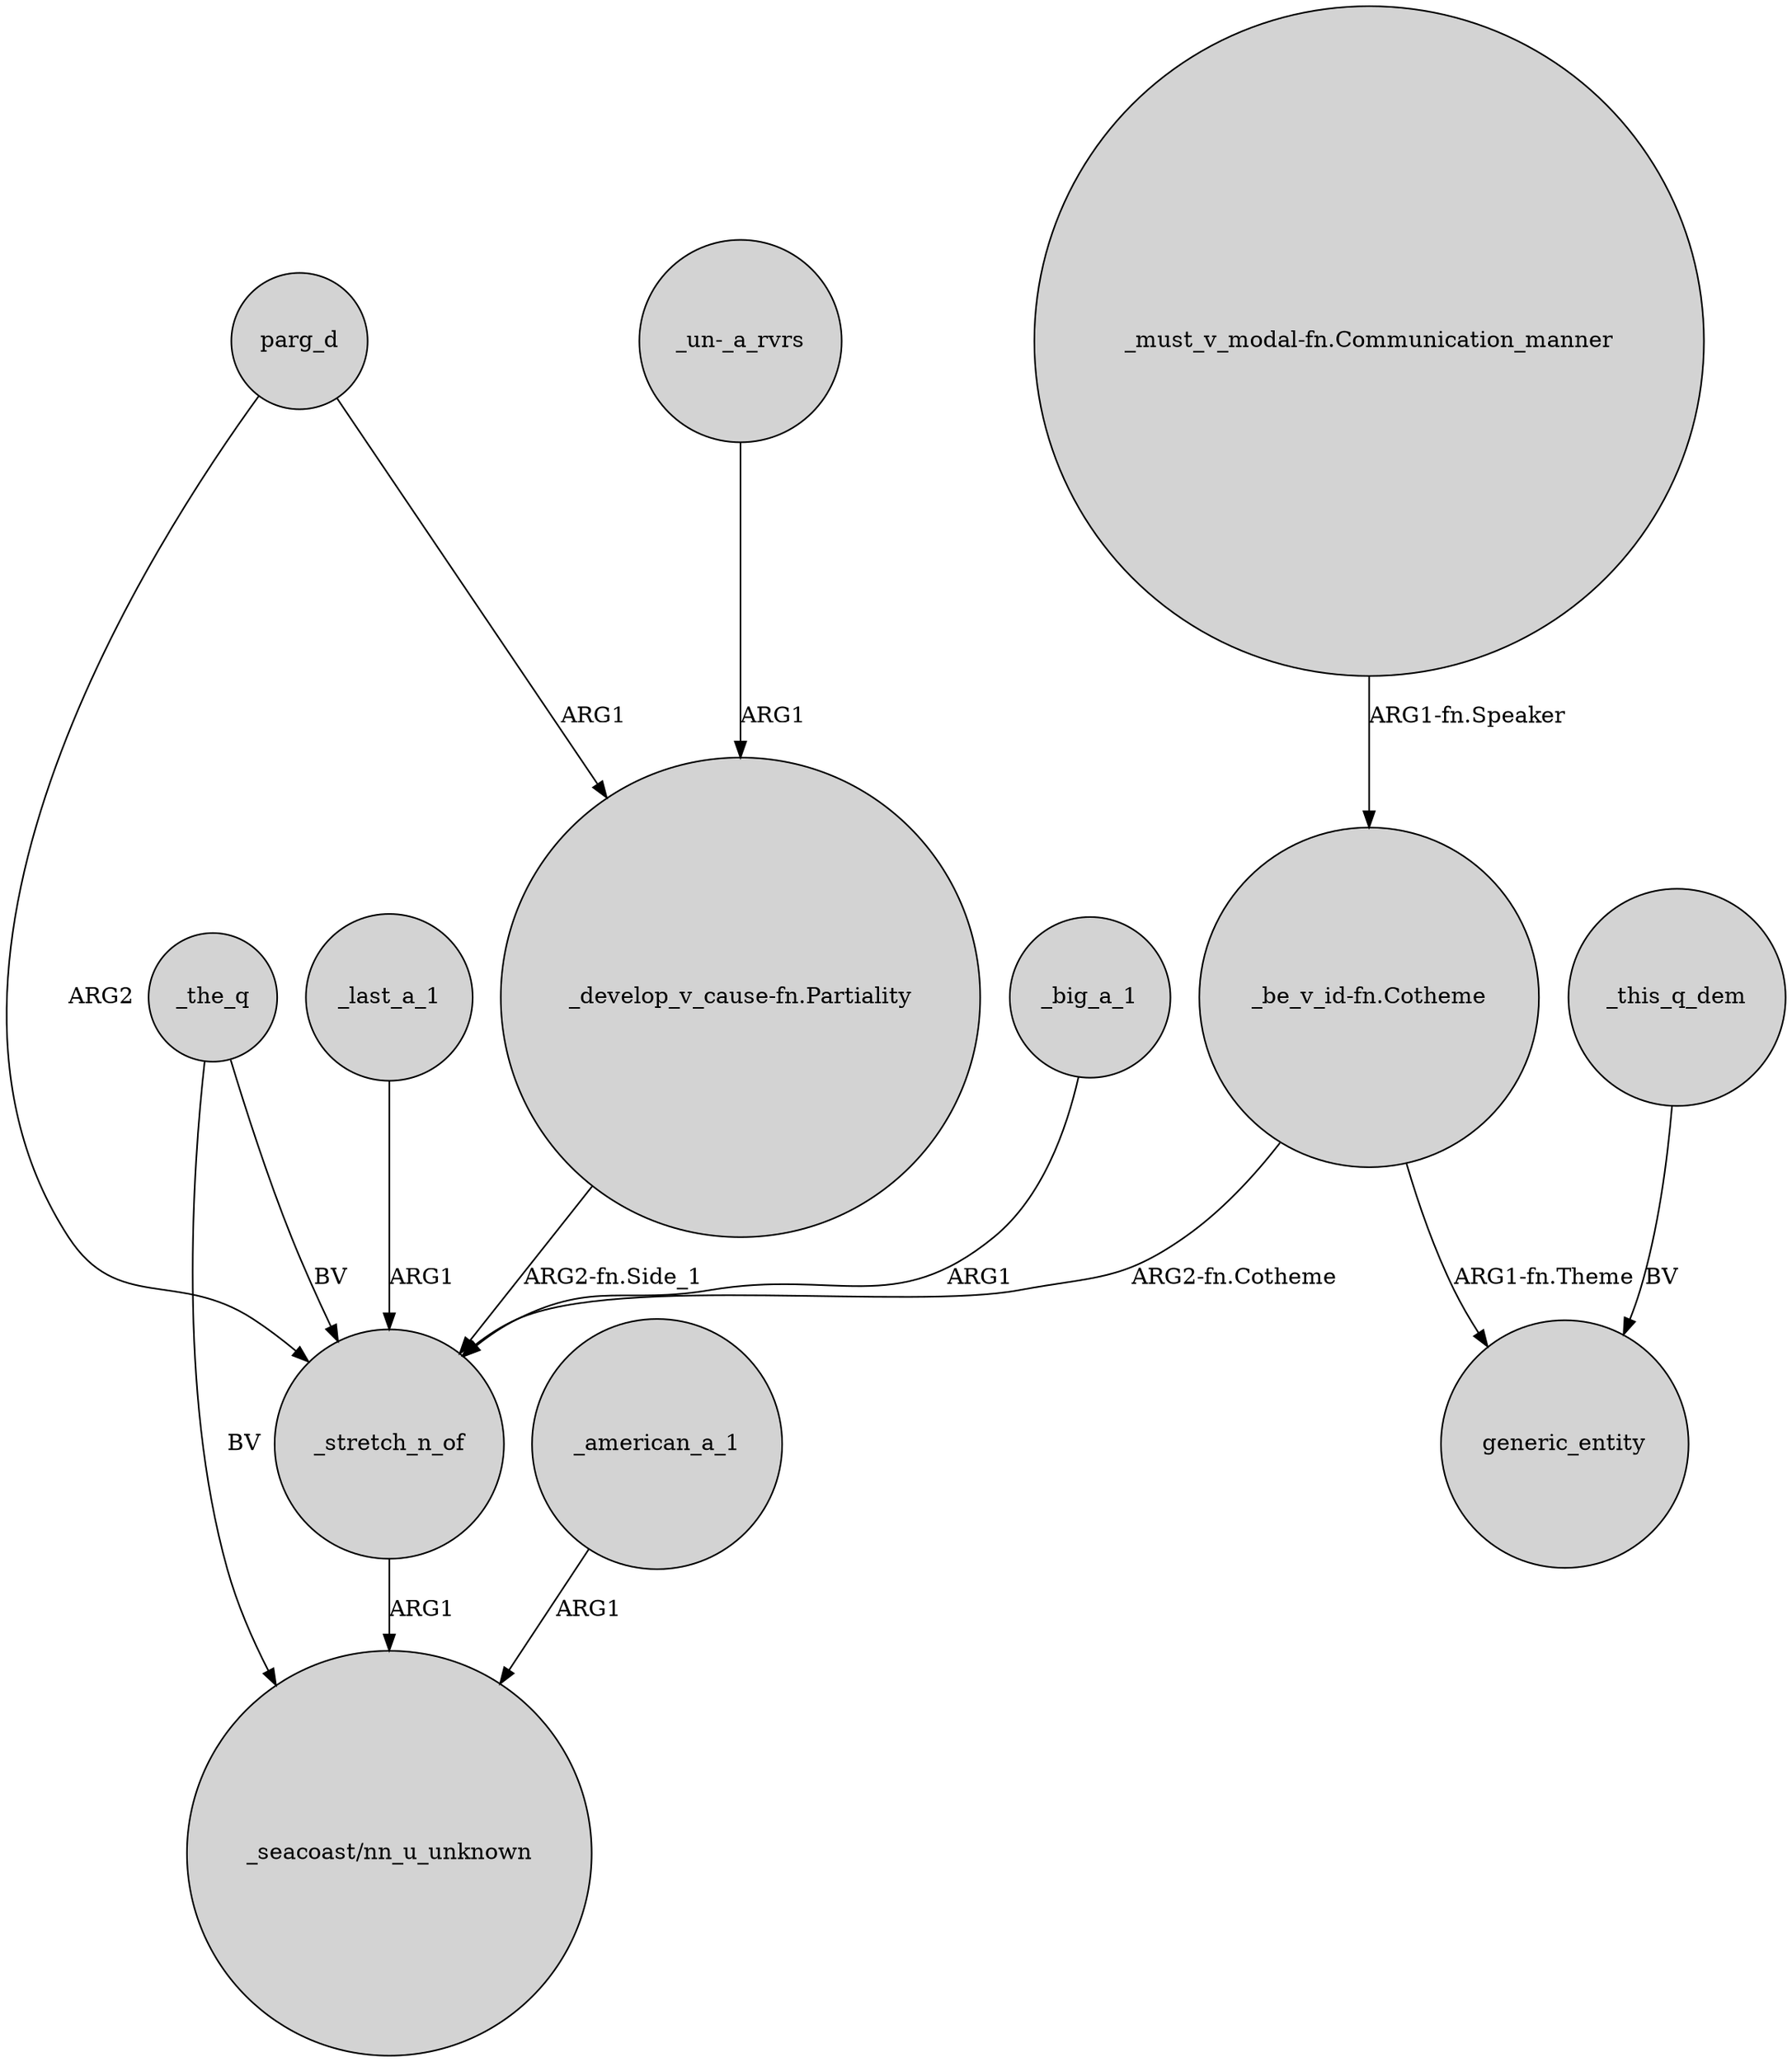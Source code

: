 digraph {
	node [shape=circle style=filled]
	_the_q -> _stretch_n_of [label=BV]
	"_be_v_id-fn.Cotheme" -> _stretch_n_of [label="ARG2-fn.Cotheme"]
	"_develop_v_cause-fn.Partiality" -> _stretch_n_of [label="ARG2-fn.Side_1"]
	_stretch_n_of -> "_seacoast/nn_u_unknown" [label=ARG1]
	_last_a_1 -> _stretch_n_of [label=ARG1]
	_the_q -> "_seacoast/nn_u_unknown" [label=BV]
	"_must_v_modal-fn.Communication_manner" -> "_be_v_id-fn.Cotheme" [label="ARG1-fn.Speaker"]
	parg_d -> _stretch_n_of [label=ARG2]
	"_un-_a_rvrs" -> "_develop_v_cause-fn.Partiality" [label=ARG1]
	parg_d -> "_develop_v_cause-fn.Partiality" [label=ARG1]
	_big_a_1 -> _stretch_n_of [label=ARG1]
	"_be_v_id-fn.Cotheme" -> generic_entity [label="ARG1-fn.Theme"]
	_american_a_1 -> "_seacoast/nn_u_unknown" [label=ARG1]
	_this_q_dem -> generic_entity [label=BV]
}
